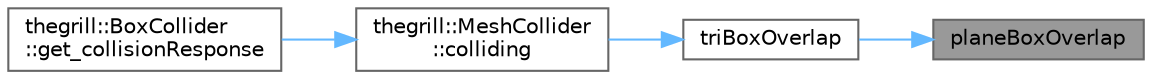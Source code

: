 digraph "planeBoxOverlap"
{
 // LATEX_PDF_SIZE
  bgcolor="transparent";
  edge [fontname=Helvetica,fontsize=10,labelfontname=Helvetica,labelfontsize=10];
  node [fontname=Helvetica,fontsize=10,shape=box,height=0.2,width=0.4];
  rankdir="RL";
  Node1 [id="Node000001",label="planeBoxOverlap",height=0.2,width=0.4,color="gray40", fillcolor="grey60", style="filled", fontcolor="black",tooltip=" "];
  Node1 -> Node2 [id="edge4_Node000001_Node000002",dir="back",color="steelblue1",style="solid",tooltip=" "];
  Node2 [id="Node000002",label="triBoxOverlap",height=0.2,width=0.4,color="grey40", fillcolor="white", style="filled",URL="$tribox3_8h.html#a1d05ae6a2797f7196e4d253976e1c3ab",tooltip=" "];
  Node2 -> Node3 [id="edge5_Node000002_Node000003",dir="back",color="steelblue1",style="solid",tooltip=" "];
  Node3 [id="Node000003",label="thegrill::MeshCollider\l::colliding",height=0.2,width=0.4,color="grey40", fillcolor="white", style="filled",URL="$structthegrill_1_1_mesh_collider.html#a22ac16897d328f3bd5357065dd4bcea2",tooltip=" "];
  Node3 -> Node4 [id="edge6_Node000003_Node000004",dir="back",color="steelblue1",style="solid",tooltip=" "];
  Node4 [id="Node000004",label="thegrill::BoxCollider\l::get_collisionResponse",height=0.2,width=0.4,color="grey40", fillcolor="white", style="filled",URL="$structthegrill_1_1_box_collider.html#a55bb210a99df700449cb9ccaccd19615",tooltip="Calculates the collision response vector when colliding with a MeshCollider."];
}
